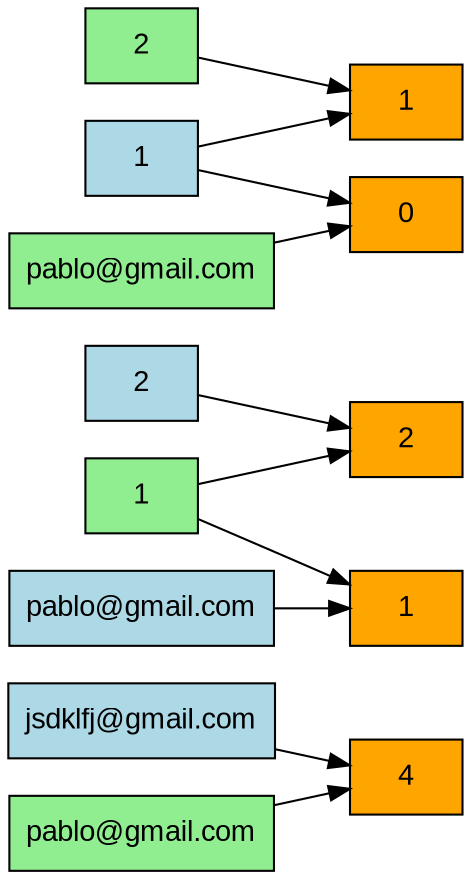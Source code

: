 digraph G {
  rankdir=LR;
  node [shape=box style=filled fontname="Arial"];
  "C2" [label="jsdklfj@gmail.com" fillcolor=lightblue];
  "C52" [label="2" fillcolor=lightblue];
  "C50" [label="1" fillcolor=lightblue];
  "C51" [label="pablo@gmail.com" fillcolor=lightblue];
  "R1" [label="pablo@gmail.com" fillcolor=lightgreen];
  "R50" [label="1" fillcolor=lightgreen];
  "R52" [label="2" fillcolor=lightgreen];
  "R51" [label="pablo@gmail.com" fillcolor=lightgreen];
  "N1_2" [label="4" fillcolor=orange];
  "R1" -> "N1_2";
  "C2" -> "N1_2";
  "N50_51" [label="1" fillcolor=orange];
  "R50" -> "N50_51";
  "C51" -> "N50_51";
  "N50_52" [label="2" fillcolor=orange];
  "R50" -> "N50_52";
  "C52" -> "N50_52";
  "N52_50" [label="1" fillcolor=orange];
  "R52" -> "N52_50";
  "C50" -> "N52_50";
  "N51_50" [label="0" fillcolor=orange];
  "R51" -> "N51_50";
  "C50" -> "N51_50";
}
